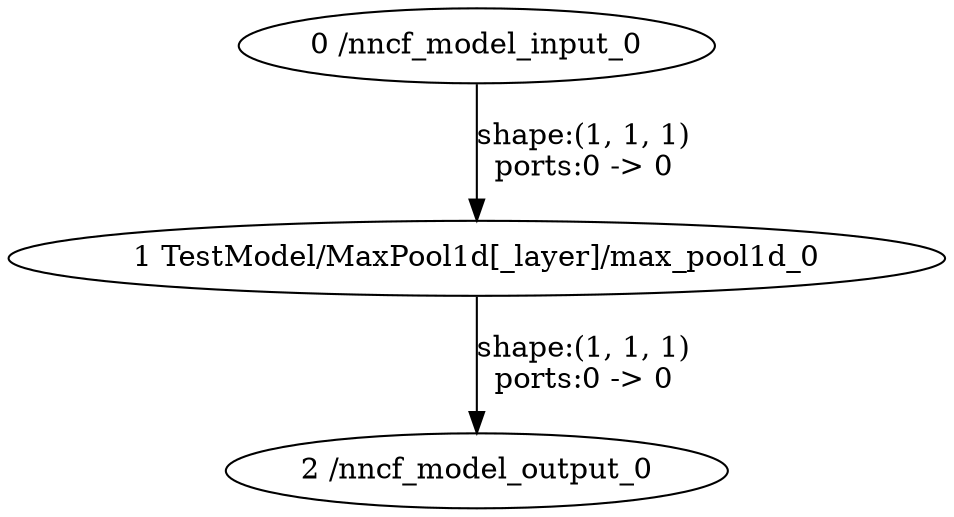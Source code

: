 strict digraph  {
"0 /nncf_model_input_0" [id=0, type=nncf_model_input];
"1 TestModel/MaxPool1d[_layer]/max_pool1d_0" [id=1, type=max_pool1d];
"2 /nncf_model_output_0" [id=2, type=nncf_model_output];
"0 /nncf_model_input_0" -> "1 TestModel/MaxPool1d[_layer]/max_pool1d_0"  [label="shape:(1, 1, 1)\nports:0 -> 0", style=solid];
"1 TestModel/MaxPool1d[_layer]/max_pool1d_0" -> "2 /nncf_model_output_0"  [label="shape:(1, 1, 1)\nports:0 -> 0", style=solid];
}
